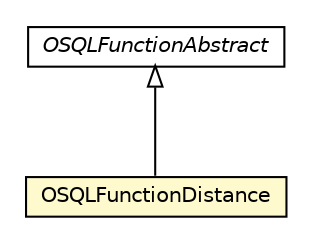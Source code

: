 #!/usr/local/bin/dot
#
# Class diagram 
# Generated by UMLGraph version R5_6-24-gf6e263 (http://www.umlgraph.org/)
#

digraph G {
	edge [fontname="Helvetica",fontsize=10,labelfontname="Helvetica",labelfontsize=10];
	node [fontname="Helvetica",fontsize=10,shape=plaintext];
	nodesep=0.25;
	ranksep=0.5;
	// com.orientechnologies.orient.core.sql.functions.OSQLFunctionAbstract
	c6098126 [label=<<table title="com.orientechnologies.orient.core.sql.functions.OSQLFunctionAbstract" border="0" cellborder="1" cellspacing="0" cellpadding="2" port="p" href="../OSQLFunctionAbstract.html">
		<tr><td><table border="0" cellspacing="0" cellpadding="1">
<tr><td align="center" balign="center"><font face="Helvetica-Oblique"> OSQLFunctionAbstract </font></td></tr>
		</table></td></tr>
		</table>>, URL="../OSQLFunctionAbstract.html", fontname="Helvetica", fontcolor="black", fontsize=10.0];
	// com.orientechnologies.orient.core.sql.functions.geo.OSQLFunctionDistance
	c6098208 [label=<<table title="com.orientechnologies.orient.core.sql.functions.geo.OSQLFunctionDistance" border="0" cellborder="1" cellspacing="0" cellpadding="2" port="p" bgcolor="lemonChiffon" href="./OSQLFunctionDistance.html">
		<tr><td><table border="0" cellspacing="0" cellpadding="1">
<tr><td align="center" balign="center"> OSQLFunctionDistance </td></tr>
		</table></td></tr>
		</table>>, URL="./OSQLFunctionDistance.html", fontname="Helvetica", fontcolor="black", fontsize=10.0];
	//com.orientechnologies.orient.core.sql.functions.geo.OSQLFunctionDistance extends com.orientechnologies.orient.core.sql.functions.OSQLFunctionAbstract
	c6098126:p -> c6098208:p [dir=back,arrowtail=empty];
}

